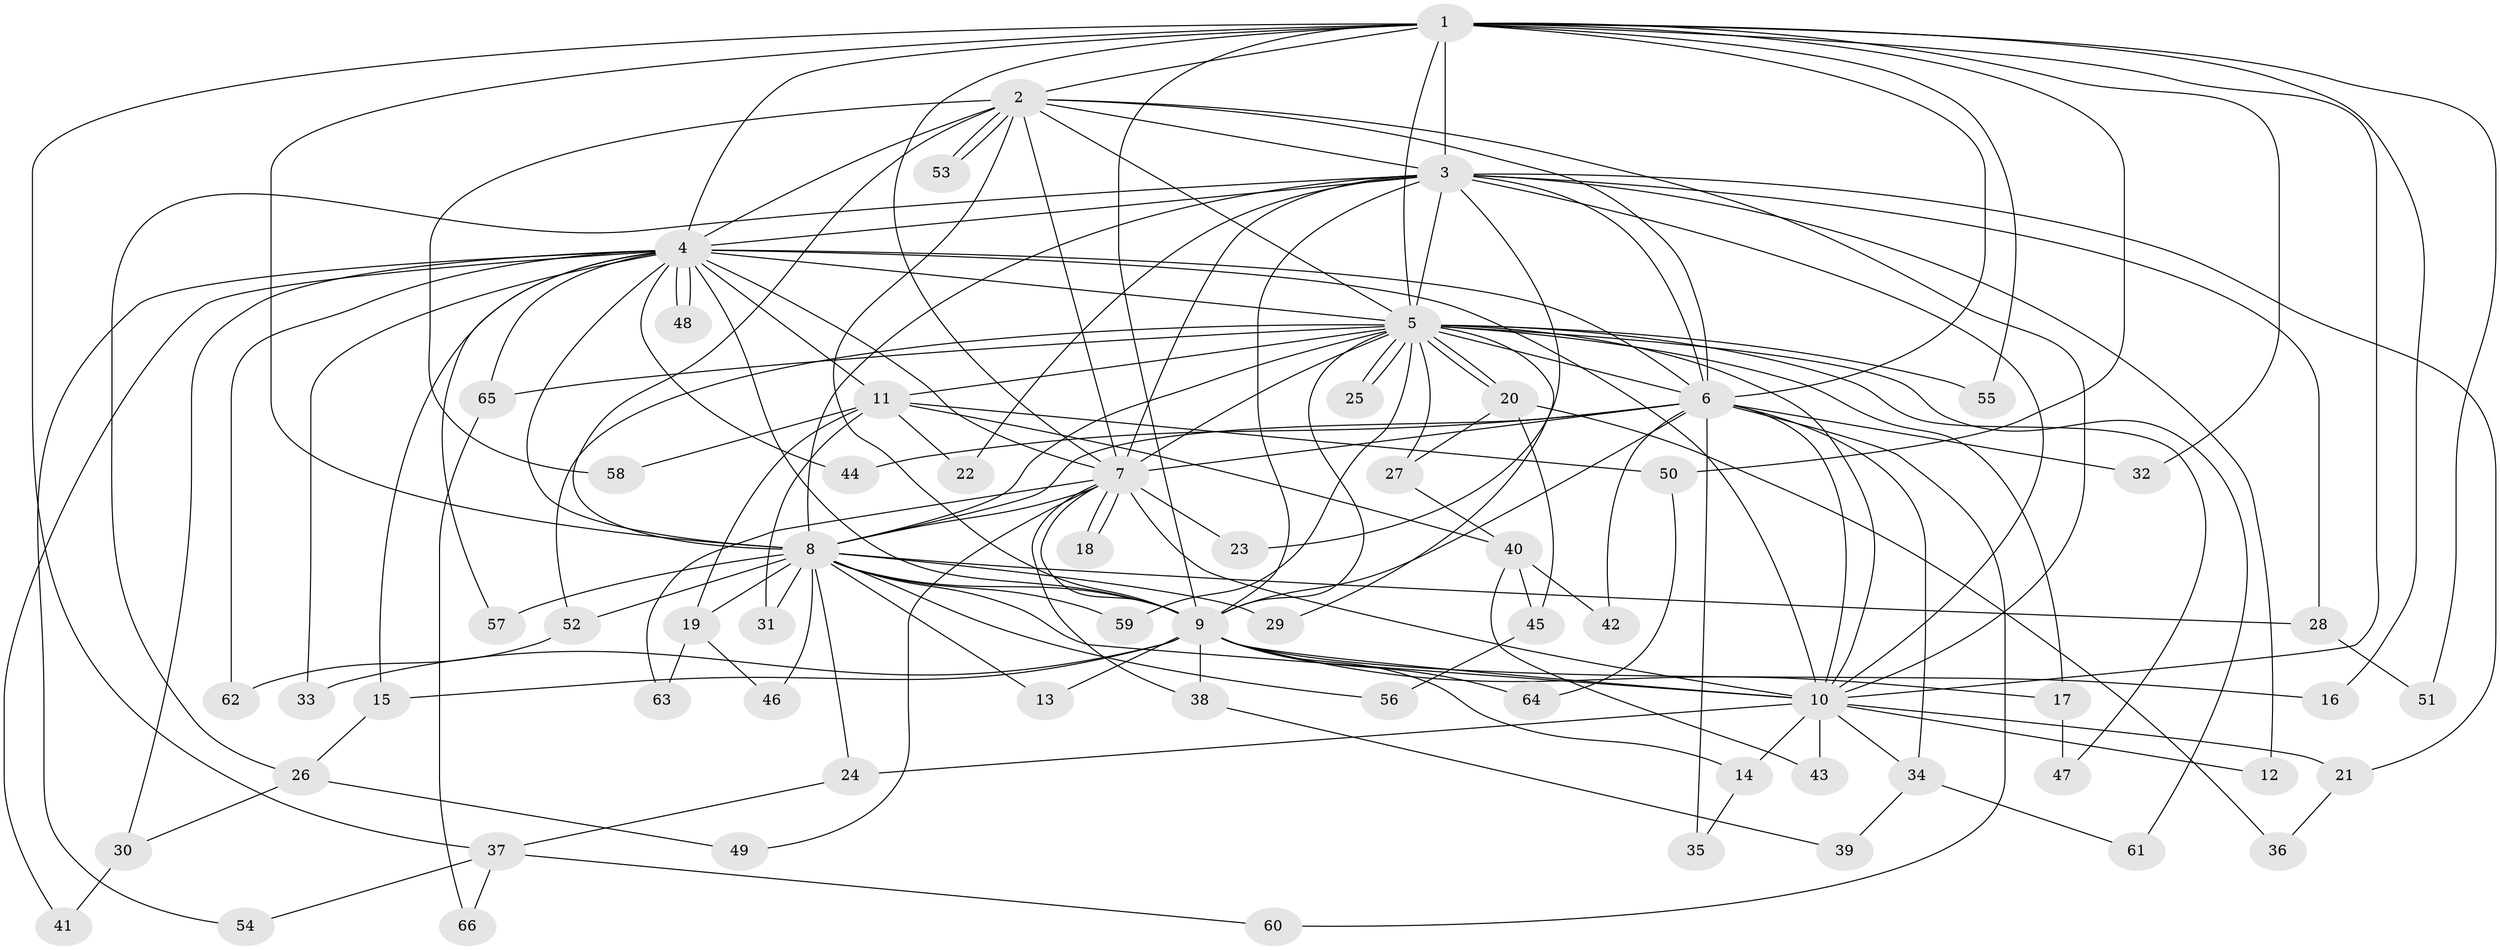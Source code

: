 // Generated by graph-tools (version 1.1) at 2025/49/03/09/25 03:49:31]
// undirected, 66 vertices, 157 edges
graph export_dot {
graph [start="1"]
  node [color=gray90,style=filled];
  1;
  2;
  3;
  4;
  5;
  6;
  7;
  8;
  9;
  10;
  11;
  12;
  13;
  14;
  15;
  16;
  17;
  18;
  19;
  20;
  21;
  22;
  23;
  24;
  25;
  26;
  27;
  28;
  29;
  30;
  31;
  32;
  33;
  34;
  35;
  36;
  37;
  38;
  39;
  40;
  41;
  42;
  43;
  44;
  45;
  46;
  47;
  48;
  49;
  50;
  51;
  52;
  53;
  54;
  55;
  56;
  57;
  58;
  59;
  60;
  61;
  62;
  63;
  64;
  65;
  66;
  1 -- 2;
  1 -- 3;
  1 -- 4;
  1 -- 5;
  1 -- 6;
  1 -- 7;
  1 -- 8;
  1 -- 9;
  1 -- 10;
  1 -- 16;
  1 -- 32;
  1 -- 37;
  1 -- 50;
  1 -- 51;
  1 -- 55;
  2 -- 3;
  2 -- 4;
  2 -- 5;
  2 -- 6;
  2 -- 7;
  2 -- 8;
  2 -- 9;
  2 -- 10;
  2 -- 53;
  2 -- 53;
  2 -- 58;
  3 -- 4;
  3 -- 5;
  3 -- 6;
  3 -- 7;
  3 -- 8;
  3 -- 9;
  3 -- 10;
  3 -- 12;
  3 -- 21;
  3 -- 22;
  3 -- 23;
  3 -- 26;
  3 -- 28;
  4 -- 5;
  4 -- 6;
  4 -- 7;
  4 -- 8;
  4 -- 9;
  4 -- 10;
  4 -- 11;
  4 -- 15;
  4 -- 30;
  4 -- 33;
  4 -- 41;
  4 -- 44;
  4 -- 48;
  4 -- 48;
  4 -- 54;
  4 -- 57;
  4 -- 62;
  4 -- 65;
  5 -- 6;
  5 -- 7;
  5 -- 8;
  5 -- 9;
  5 -- 10;
  5 -- 11;
  5 -- 17;
  5 -- 20;
  5 -- 20;
  5 -- 25;
  5 -- 25;
  5 -- 27;
  5 -- 29;
  5 -- 47;
  5 -- 52;
  5 -- 55;
  5 -- 59;
  5 -- 61;
  5 -- 65;
  6 -- 7;
  6 -- 8;
  6 -- 9;
  6 -- 10;
  6 -- 32;
  6 -- 34;
  6 -- 35;
  6 -- 42;
  6 -- 44;
  6 -- 60;
  7 -- 8;
  7 -- 9;
  7 -- 10;
  7 -- 18;
  7 -- 18;
  7 -- 23;
  7 -- 38;
  7 -- 49;
  7 -- 63;
  8 -- 9;
  8 -- 10;
  8 -- 13;
  8 -- 19;
  8 -- 24;
  8 -- 28;
  8 -- 29;
  8 -- 31;
  8 -- 46;
  8 -- 52;
  8 -- 56;
  8 -- 57;
  8 -- 59;
  9 -- 10;
  9 -- 13;
  9 -- 14;
  9 -- 15;
  9 -- 16;
  9 -- 17;
  9 -- 33;
  9 -- 38;
  9 -- 64;
  10 -- 12;
  10 -- 14;
  10 -- 21;
  10 -- 24;
  10 -- 34;
  10 -- 43;
  11 -- 19;
  11 -- 22;
  11 -- 31;
  11 -- 40;
  11 -- 50;
  11 -- 58;
  14 -- 35;
  15 -- 26;
  17 -- 47;
  19 -- 46;
  19 -- 63;
  20 -- 27;
  20 -- 36;
  20 -- 45;
  21 -- 36;
  24 -- 37;
  26 -- 30;
  26 -- 49;
  27 -- 40;
  28 -- 51;
  30 -- 41;
  34 -- 39;
  34 -- 61;
  37 -- 54;
  37 -- 60;
  37 -- 66;
  38 -- 39;
  40 -- 42;
  40 -- 43;
  40 -- 45;
  45 -- 56;
  50 -- 64;
  52 -- 62;
  65 -- 66;
}
